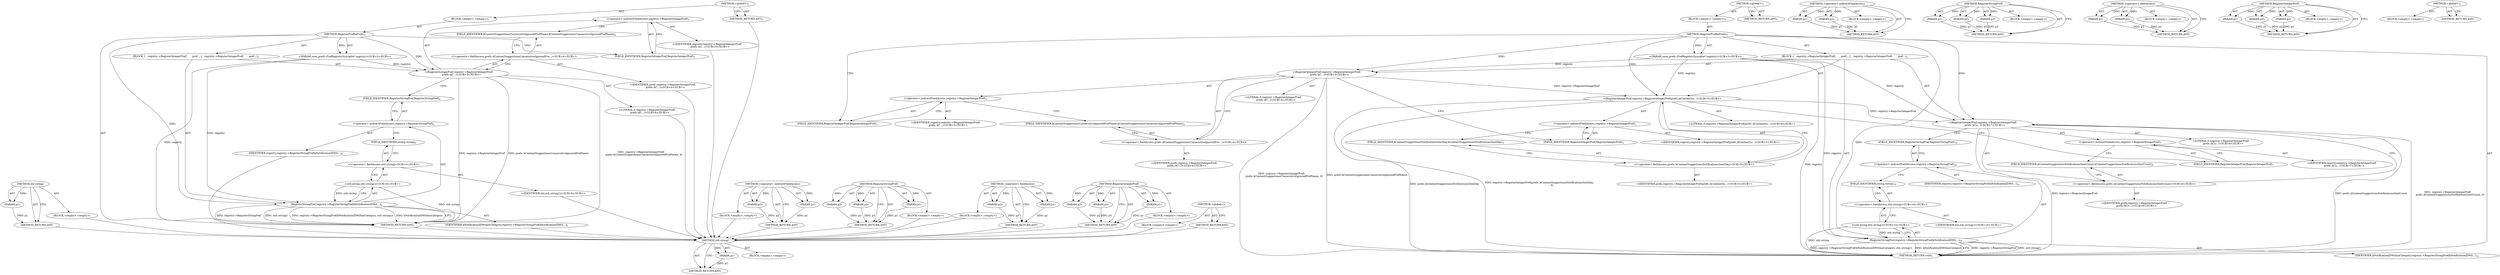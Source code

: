 digraph "&lt;global&gt;" {
vulnerable_69 [label=<(METHOD,std.string)>];
vulnerable_70 [label=<(PARAM,p1)>];
vulnerable_71 [label=<(BLOCK,&lt;empty&gt;,&lt;empty&gt;)>];
vulnerable_72 [label=<(METHOD_RETURN,ANY)>];
vulnerable_6 [label=<(METHOD,&lt;global&gt;)<SUB>1</SUB>>];
vulnerable_7 [label=<(BLOCK,&lt;empty&gt;,&lt;empty&gt;)<SUB>1</SUB>>];
vulnerable_8 [label=<(METHOD,RegisterProfilePrefs)<SUB>1</SUB>>];
vulnerable_9 [label="<(PARAM,user_prefs::PrefRegistrySyncable* registry)<SUB>2</SUB>>"];
vulnerable_10 [label=<(BLOCK,{
   registry-&gt;RegisterIntegerPref(
       pref...,{
   registry-&gt;RegisterIntegerPref(
       pref...)<SUB>2</SUB>>];
vulnerable_11 [label="<(RegisterIntegerPref,registry-&gt;RegisterIntegerPref(
       prefs::kC...)<SUB>3</SUB>>"];
vulnerable_12 [label=<(&lt;operator&gt;.indirectFieldAccess,registry-&gt;RegisterIntegerPref)<SUB>3</SUB>>];
vulnerable_13 [label="<(IDENTIFIER,registry,registry-&gt;RegisterIntegerPref(
       prefs::kC...)<SUB>3</SUB>>"];
vulnerable_14 [label=<(FIELD_IDENTIFIER,RegisterIntegerPref,RegisterIntegerPref)<SUB>3</SUB>>];
vulnerable_15 [label="<(&lt;operator&gt;.fieldAccess,prefs::kContentSuggestionsConsecutiveIgnoredPre...)<SUB>4</SUB>>"];
vulnerable_16 [label="<(IDENTIFIER,prefs,registry-&gt;RegisterIntegerPref(
       prefs::kC...)<SUB>4</SUB>>"];
vulnerable_17 [label=<(FIELD_IDENTIFIER,kContentSuggestionsConsecutiveIgnoredPrefName,kContentSuggestionsConsecutiveIgnoredPrefName)<SUB>4</SUB>>];
vulnerable_18 [label="<(LITERAL,0,registry-&gt;RegisterIntegerPref(
       prefs::kC...)<SUB>4</SUB>>"];
vulnerable_19 [label=<(RegisterStringPref,registry-&gt;RegisterStringPref(kNotificationIDWit...)<SUB>6</SUB>>];
vulnerable_20 [label=<(&lt;operator&gt;.indirectFieldAccess,registry-&gt;RegisterStringPref)<SUB>6</SUB>>];
vulnerable_21 [label=<(IDENTIFIER,registry,registry-&gt;RegisterStringPref(kNotificationIDWit...)<SUB>6</SUB>>];
vulnerable_22 [label=<(FIELD_IDENTIFIER,RegisterStringPref,RegisterStringPref)<SUB>6</SUB>>];
vulnerable_23 [label=<(IDENTIFIER,kNotificationIDWithinCategory,registry-&gt;RegisterStringPref(kNotificationIDWit...)<SUB>6</SUB>>];
vulnerable_24 [label="<(std.string,std::string())<SUB>6</SUB>>"];
vulnerable_25 [label="<(&lt;operator&gt;.fieldAccess,std::string)<SUB>6</SUB>>"];
vulnerable_26 [label="<(IDENTIFIER,std,std::string())<SUB>6</SUB>>"];
vulnerable_27 [label=<(FIELD_IDENTIFIER,string,string)<SUB>6</SUB>>];
vulnerable_28 [label=<(METHOD_RETURN,void)<SUB>1</SUB>>];
vulnerable_30 [label=<(METHOD_RETURN,ANY)<SUB>1</SUB>>];
vulnerable_53 [label=<(METHOD,&lt;operator&gt;.indirectFieldAccess)>];
vulnerable_54 [label=<(PARAM,p1)>];
vulnerable_55 [label=<(PARAM,p2)>];
vulnerable_56 [label=<(BLOCK,&lt;empty&gt;,&lt;empty&gt;)>];
vulnerable_57 [label=<(METHOD_RETURN,ANY)>];
vulnerable_63 [label=<(METHOD,RegisterStringPref)>];
vulnerable_64 [label=<(PARAM,p1)>];
vulnerable_65 [label=<(PARAM,p2)>];
vulnerable_66 [label=<(PARAM,p3)>];
vulnerable_67 [label=<(BLOCK,&lt;empty&gt;,&lt;empty&gt;)>];
vulnerable_68 [label=<(METHOD_RETURN,ANY)>];
vulnerable_58 [label=<(METHOD,&lt;operator&gt;.fieldAccess)>];
vulnerable_59 [label=<(PARAM,p1)>];
vulnerable_60 [label=<(PARAM,p2)>];
vulnerable_61 [label=<(BLOCK,&lt;empty&gt;,&lt;empty&gt;)>];
vulnerable_62 [label=<(METHOD_RETURN,ANY)>];
vulnerable_47 [label=<(METHOD,RegisterIntegerPref)>];
vulnerable_48 [label=<(PARAM,p1)>];
vulnerable_49 [label=<(PARAM,p2)>];
vulnerable_50 [label=<(PARAM,p3)>];
vulnerable_51 [label=<(BLOCK,&lt;empty&gt;,&lt;empty&gt;)>];
vulnerable_52 [label=<(METHOD_RETURN,ANY)>];
vulnerable_41 [label=<(METHOD,&lt;global&gt;)<SUB>1</SUB>>];
vulnerable_42 [label=<(BLOCK,&lt;empty&gt;,&lt;empty&gt;)>];
vulnerable_43 [label=<(METHOD_RETURN,ANY)>];
fixed_85 [label=<(METHOD,std.string)>];
fixed_86 [label=<(PARAM,p1)>];
fixed_87 [label=<(BLOCK,&lt;empty&gt;,&lt;empty&gt;)>];
fixed_88 [label=<(METHOD_RETURN,ANY)>];
fixed_6 [label=<(METHOD,&lt;global&gt;)<SUB>1</SUB>>];
fixed_7 [label=<(BLOCK,&lt;empty&gt;,&lt;empty&gt;)<SUB>1</SUB>>];
fixed_8 [label=<(METHOD,RegisterProfilePrefs)<SUB>1</SUB>>];
fixed_9 [label="<(PARAM,user_prefs::PrefRegistrySyncable* registry)<SUB>2</SUB>>"];
fixed_10 [label=<(BLOCK,{
   registry-&gt;RegisterIntegerPref(
       pref...,{
   registry-&gt;RegisterIntegerPref(
       pref...)<SUB>2</SUB>>];
fixed_11 [label="<(RegisterIntegerPref,registry-&gt;RegisterIntegerPref(
       prefs::kC...)<SUB>3</SUB>>"];
fixed_12 [label=<(&lt;operator&gt;.indirectFieldAccess,registry-&gt;RegisterIntegerPref)<SUB>3</SUB>>];
fixed_13 [label="<(IDENTIFIER,registry,registry-&gt;RegisterIntegerPref(
       prefs::kC...)<SUB>3</SUB>>"];
fixed_14 [label=<(FIELD_IDENTIFIER,RegisterIntegerPref,RegisterIntegerPref)<SUB>3</SUB>>];
fixed_15 [label="<(&lt;operator&gt;.fieldAccess,prefs::kContentSuggestionsConsecutiveIgnoredPre...)<SUB>4</SUB>>"];
fixed_16 [label="<(IDENTIFIER,prefs,registry-&gt;RegisterIntegerPref(
       prefs::kC...)<SUB>4</SUB>>"];
fixed_17 [label=<(FIELD_IDENTIFIER,kContentSuggestionsConsecutiveIgnoredPrefName,kContentSuggestionsConsecutiveIgnoredPrefName)<SUB>4</SUB>>];
fixed_18 [label="<(LITERAL,0,registry-&gt;RegisterIntegerPref(
       prefs::kC...)<SUB>4</SUB>>"];
fixed_19 [label="<(RegisterIntegerPref,registry-&gt;RegisterIntegerPref(prefs::kContentSu...)<SUB>5</SUB>>"];
fixed_20 [label=<(&lt;operator&gt;.indirectFieldAccess,registry-&gt;RegisterIntegerPref)<SUB>5</SUB>>];
fixed_21 [label="<(IDENTIFIER,registry,registry-&gt;RegisterIntegerPref(prefs::kContentSu...)<SUB>5</SUB>>"];
fixed_22 [label=<(FIELD_IDENTIFIER,RegisterIntegerPref,RegisterIntegerPref)<SUB>5</SUB>>];
fixed_23 [label="<(&lt;operator&gt;.fieldAccess,prefs::kContentSuggestionsNotificationsSentDay)<SUB>5</SUB>>"];
fixed_24 [label="<(IDENTIFIER,prefs,registry-&gt;RegisterIntegerPref(prefs::kContentSu...)<SUB>5</SUB>>"];
fixed_25 [label=<(FIELD_IDENTIFIER,kContentSuggestionsNotificationsSentDay,kContentSuggestionsNotificationsSentDay)<SUB>5</SUB>>];
fixed_26 [label="<(LITERAL,0,registry-&gt;RegisterIntegerPref(prefs::kContentSu...)<SUB>6</SUB>>"];
fixed_27 [label="<(RegisterIntegerPref,registry-&gt;RegisterIntegerPref(
      prefs::kCo...)<SUB>7</SUB>>"];
fixed_28 [label=<(&lt;operator&gt;.indirectFieldAccess,registry-&gt;RegisterIntegerPref)<SUB>7</SUB>>];
fixed_29 [label="<(IDENTIFIER,registry,registry-&gt;RegisterIntegerPref(
      prefs::kCo...)<SUB>7</SUB>>"];
fixed_30 [label=<(FIELD_IDENTIFIER,RegisterIntegerPref,RegisterIntegerPref)<SUB>7</SUB>>];
fixed_31 [label="<(&lt;operator&gt;.fieldAccess,prefs::kContentSuggestionsNotificationsSentCount)<SUB>8</SUB>>"];
fixed_32 [label="<(IDENTIFIER,prefs,registry-&gt;RegisterIntegerPref(
      prefs::kCo...)<SUB>8</SUB>>"];
fixed_33 [label=<(FIELD_IDENTIFIER,kContentSuggestionsNotificationsSentCount,kContentSuggestionsNotificationsSentCount)<SUB>8</SUB>>];
fixed_34 [label="<(LITERAL,0,registry-&gt;RegisterIntegerPref(
      prefs::kCo...)<SUB>8</SUB>>"];
fixed_35 [label=<(RegisterStringPref,registry-&gt;RegisterStringPref(kNotificationIDWit...)<SUB>10</SUB>>];
fixed_36 [label=<(&lt;operator&gt;.indirectFieldAccess,registry-&gt;RegisterStringPref)<SUB>10</SUB>>];
fixed_37 [label=<(IDENTIFIER,registry,registry-&gt;RegisterStringPref(kNotificationIDWit...)<SUB>10</SUB>>];
fixed_38 [label=<(FIELD_IDENTIFIER,RegisterStringPref,RegisterStringPref)<SUB>10</SUB>>];
fixed_39 [label=<(IDENTIFIER,kNotificationIDWithinCategory,registry-&gt;RegisterStringPref(kNotificationIDWit...)<SUB>10</SUB>>];
fixed_40 [label="<(std.string,std::string())<SUB>10</SUB>>"];
fixed_41 [label="<(&lt;operator&gt;.fieldAccess,std::string)<SUB>10</SUB>>"];
fixed_42 [label="<(IDENTIFIER,std,std::string())<SUB>10</SUB>>"];
fixed_43 [label=<(FIELD_IDENTIFIER,string,string)<SUB>10</SUB>>];
fixed_44 [label=<(METHOD_RETURN,void)<SUB>1</SUB>>];
fixed_46 [label=<(METHOD_RETURN,ANY)<SUB>1</SUB>>];
fixed_69 [label=<(METHOD,&lt;operator&gt;.indirectFieldAccess)>];
fixed_70 [label=<(PARAM,p1)>];
fixed_71 [label=<(PARAM,p2)>];
fixed_72 [label=<(BLOCK,&lt;empty&gt;,&lt;empty&gt;)>];
fixed_73 [label=<(METHOD_RETURN,ANY)>];
fixed_79 [label=<(METHOD,RegisterStringPref)>];
fixed_80 [label=<(PARAM,p1)>];
fixed_81 [label=<(PARAM,p2)>];
fixed_82 [label=<(PARAM,p3)>];
fixed_83 [label=<(BLOCK,&lt;empty&gt;,&lt;empty&gt;)>];
fixed_84 [label=<(METHOD_RETURN,ANY)>];
fixed_74 [label=<(METHOD,&lt;operator&gt;.fieldAccess)>];
fixed_75 [label=<(PARAM,p1)>];
fixed_76 [label=<(PARAM,p2)>];
fixed_77 [label=<(BLOCK,&lt;empty&gt;,&lt;empty&gt;)>];
fixed_78 [label=<(METHOD_RETURN,ANY)>];
fixed_63 [label=<(METHOD,RegisterIntegerPref)>];
fixed_64 [label=<(PARAM,p1)>];
fixed_65 [label=<(PARAM,p2)>];
fixed_66 [label=<(PARAM,p3)>];
fixed_67 [label=<(BLOCK,&lt;empty&gt;,&lt;empty&gt;)>];
fixed_68 [label=<(METHOD_RETURN,ANY)>];
fixed_57 [label=<(METHOD,&lt;global&gt;)<SUB>1</SUB>>];
fixed_58 [label=<(BLOCK,&lt;empty&gt;,&lt;empty&gt;)>];
fixed_59 [label=<(METHOD_RETURN,ANY)>];
vulnerable_69 -> vulnerable_70  [key=0, label="AST: "];
vulnerable_69 -> vulnerable_70  [key=1, label="DDG: "];
vulnerable_69 -> vulnerable_71  [key=0, label="AST: "];
vulnerable_69 -> vulnerable_72  [key=0, label="AST: "];
vulnerable_69 -> vulnerable_72  [key=1, label="CFG: "];
vulnerable_70 -> vulnerable_72  [key=0, label="DDG: p1"];
vulnerable_71 -> fixed_85  [key=0];
vulnerable_72 -> fixed_85  [key=0];
vulnerable_6 -> vulnerable_7  [key=0, label="AST: "];
vulnerable_6 -> vulnerable_30  [key=0, label="AST: "];
vulnerable_6 -> vulnerable_30  [key=1, label="CFG: "];
vulnerable_7 -> vulnerable_8  [key=0, label="AST: "];
vulnerable_8 -> vulnerable_9  [key=0, label="AST: "];
vulnerable_8 -> vulnerable_9  [key=1, label="DDG: "];
vulnerable_8 -> vulnerable_10  [key=0, label="AST: "];
vulnerable_8 -> vulnerable_28  [key=0, label="AST: "];
vulnerable_8 -> vulnerable_14  [key=0, label="CFG: "];
vulnerable_8 -> vulnerable_11  [key=0, label="DDG: "];
vulnerable_8 -> vulnerable_19  [key=0, label="DDG: "];
vulnerable_9 -> vulnerable_28  [key=0, label="DDG: registry"];
vulnerable_9 -> vulnerable_11  [key=0, label="DDG: registry"];
vulnerable_9 -> vulnerable_19  [key=0, label="DDG: registry"];
vulnerable_10 -> vulnerable_11  [key=0, label="AST: "];
vulnerable_10 -> vulnerable_19  [key=0, label="AST: "];
vulnerable_11 -> vulnerable_12  [key=0, label="AST: "];
vulnerable_11 -> vulnerable_15  [key=0, label="AST: "];
vulnerable_11 -> vulnerable_18  [key=0, label="AST: "];
vulnerable_11 -> vulnerable_22  [key=0, label="CFG: "];
vulnerable_11 -> vulnerable_28  [key=0, label="DDG: registry-&gt;RegisterIntegerPref"];
vulnerable_11 -> vulnerable_28  [key=1, label="DDG: prefs::kContentSuggestionsConsecutiveIgnoredPrefName"];
vulnerable_11 -> vulnerable_28  [key=2, label="DDG: registry-&gt;RegisterIntegerPref(
       prefs::kContentSuggestionsConsecutiveIgnoredPrefName, 0)"];
vulnerable_12 -> vulnerable_13  [key=0, label="AST: "];
vulnerable_12 -> vulnerable_14  [key=0, label="AST: "];
vulnerable_12 -> vulnerable_17  [key=0, label="CFG: "];
vulnerable_13 -> fixed_85  [key=0];
vulnerable_14 -> vulnerable_12  [key=0, label="CFG: "];
vulnerable_15 -> vulnerable_16  [key=0, label="AST: "];
vulnerable_15 -> vulnerable_17  [key=0, label="AST: "];
vulnerable_15 -> vulnerable_11  [key=0, label="CFG: "];
vulnerable_16 -> fixed_85  [key=0];
vulnerable_17 -> vulnerable_15  [key=0, label="CFG: "];
vulnerable_18 -> fixed_85  [key=0];
vulnerable_19 -> vulnerable_20  [key=0, label="AST: "];
vulnerable_19 -> vulnerable_23  [key=0, label="AST: "];
vulnerable_19 -> vulnerable_24  [key=0, label="AST: "];
vulnerable_19 -> vulnerable_28  [key=0, label="CFG: "];
vulnerable_19 -> vulnerable_28  [key=1, label="DDG: registry-&gt;RegisterStringPref"];
vulnerable_19 -> vulnerable_28  [key=2, label="DDG: std::string()"];
vulnerable_19 -> vulnerable_28  [key=3, label="DDG: registry-&gt;RegisterStringPref(kNotificationIDWithinCategory, std::string())"];
vulnerable_19 -> vulnerable_28  [key=4, label="DDG: kNotificationIDWithinCategory"];
vulnerable_20 -> vulnerable_21  [key=0, label="AST: "];
vulnerable_20 -> vulnerable_22  [key=0, label="AST: "];
vulnerable_20 -> vulnerable_27  [key=0, label="CFG: "];
vulnerable_21 -> fixed_85  [key=0];
vulnerable_22 -> vulnerable_20  [key=0, label="CFG: "];
vulnerable_23 -> fixed_85  [key=0];
vulnerable_24 -> vulnerable_25  [key=0, label="AST: "];
vulnerable_24 -> vulnerable_19  [key=0, label="CFG: "];
vulnerable_24 -> vulnerable_19  [key=1, label="DDG: std::string"];
vulnerable_24 -> vulnerable_28  [key=0, label="DDG: std::string"];
vulnerable_25 -> vulnerable_26  [key=0, label="AST: "];
vulnerable_25 -> vulnerable_27  [key=0, label="AST: "];
vulnerable_25 -> vulnerable_24  [key=0, label="CFG: "];
vulnerable_26 -> fixed_85  [key=0];
vulnerable_27 -> vulnerable_25  [key=0, label="CFG: "];
vulnerable_28 -> fixed_85  [key=0];
vulnerable_30 -> fixed_85  [key=0];
vulnerable_53 -> vulnerable_54  [key=0, label="AST: "];
vulnerable_53 -> vulnerable_54  [key=1, label="DDG: "];
vulnerable_53 -> vulnerable_56  [key=0, label="AST: "];
vulnerable_53 -> vulnerable_55  [key=0, label="AST: "];
vulnerable_53 -> vulnerable_55  [key=1, label="DDG: "];
vulnerable_53 -> vulnerable_57  [key=0, label="AST: "];
vulnerable_53 -> vulnerable_57  [key=1, label="CFG: "];
vulnerable_54 -> vulnerable_57  [key=0, label="DDG: p1"];
vulnerable_55 -> vulnerable_57  [key=0, label="DDG: p2"];
vulnerable_56 -> fixed_85  [key=0];
vulnerable_57 -> fixed_85  [key=0];
vulnerable_63 -> vulnerable_64  [key=0, label="AST: "];
vulnerable_63 -> vulnerable_64  [key=1, label="DDG: "];
vulnerable_63 -> vulnerable_67  [key=0, label="AST: "];
vulnerable_63 -> vulnerable_65  [key=0, label="AST: "];
vulnerable_63 -> vulnerable_65  [key=1, label="DDG: "];
vulnerable_63 -> vulnerable_68  [key=0, label="AST: "];
vulnerable_63 -> vulnerable_68  [key=1, label="CFG: "];
vulnerable_63 -> vulnerable_66  [key=0, label="AST: "];
vulnerable_63 -> vulnerable_66  [key=1, label="DDG: "];
vulnerable_64 -> vulnerable_68  [key=0, label="DDG: p1"];
vulnerable_65 -> vulnerable_68  [key=0, label="DDG: p2"];
vulnerable_66 -> vulnerable_68  [key=0, label="DDG: p3"];
vulnerable_67 -> fixed_85  [key=0];
vulnerable_68 -> fixed_85  [key=0];
vulnerable_58 -> vulnerable_59  [key=0, label="AST: "];
vulnerable_58 -> vulnerable_59  [key=1, label="DDG: "];
vulnerable_58 -> vulnerable_61  [key=0, label="AST: "];
vulnerable_58 -> vulnerable_60  [key=0, label="AST: "];
vulnerable_58 -> vulnerable_60  [key=1, label="DDG: "];
vulnerable_58 -> vulnerable_62  [key=0, label="AST: "];
vulnerable_58 -> vulnerable_62  [key=1, label="CFG: "];
vulnerable_59 -> vulnerable_62  [key=0, label="DDG: p1"];
vulnerable_60 -> vulnerable_62  [key=0, label="DDG: p2"];
vulnerable_61 -> fixed_85  [key=0];
vulnerable_62 -> fixed_85  [key=0];
vulnerable_47 -> vulnerable_48  [key=0, label="AST: "];
vulnerable_47 -> vulnerable_48  [key=1, label="DDG: "];
vulnerable_47 -> vulnerable_51  [key=0, label="AST: "];
vulnerable_47 -> vulnerable_49  [key=0, label="AST: "];
vulnerable_47 -> vulnerable_49  [key=1, label="DDG: "];
vulnerable_47 -> vulnerable_52  [key=0, label="AST: "];
vulnerable_47 -> vulnerable_52  [key=1, label="CFG: "];
vulnerable_47 -> vulnerable_50  [key=0, label="AST: "];
vulnerable_47 -> vulnerable_50  [key=1, label="DDG: "];
vulnerable_48 -> vulnerable_52  [key=0, label="DDG: p1"];
vulnerable_49 -> vulnerable_52  [key=0, label="DDG: p2"];
vulnerable_50 -> vulnerable_52  [key=0, label="DDG: p3"];
vulnerable_51 -> fixed_85  [key=0];
vulnerable_52 -> fixed_85  [key=0];
vulnerable_41 -> vulnerable_42  [key=0, label="AST: "];
vulnerable_41 -> vulnerable_43  [key=0, label="AST: "];
vulnerable_41 -> vulnerable_43  [key=1, label="CFG: "];
vulnerable_42 -> fixed_85  [key=0];
vulnerable_43 -> fixed_85  [key=0];
fixed_85 -> fixed_86  [key=0, label="AST: "];
fixed_85 -> fixed_86  [key=1, label="DDG: "];
fixed_85 -> fixed_87  [key=0, label="AST: "];
fixed_85 -> fixed_88  [key=0, label="AST: "];
fixed_85 -> fixed_88  [key=1, label="CFG: "];
fixed_86 -> fixed_88  [key=0, label="DDG: p1"];
fixed_6 -> fixed_7  [key=0, label="AST: "];
fixed_6 -> fixed_46  [key=0, label="AST: "];
fixed_6 -> fixed_46  [key=1, label="CFG: "];
fixed_7 -> fixed_8  [key=0, label="AST: "];
fixed_8 -> fixed_9  [key=0, label="AST: "];
fixed_8 -> fixed_9  [key=1, label="DDG: "];
fixed_8 -> fixed_10  [key=0, label="AST: "];
fixed_8 -> fixed_44  [key=0, label="AST: "];
fixed_8 -> fixed_14  [key=0, label="CFG: "];
fixed_8 -> fixed_11  [key=0, label="DDG: "];
fixed_8 -> fixed_19  [key=0, label="DDG: "];
fixed_8 -> fixed_27  [key=0, label="DDG: "];
fixed_8 -> fixed_35  [key=0, label="DDG: "];
fixed_9 -> fixed_44  [key=0, label="DDG: registry"];
fixed_9 -> fixed_11  [key=0, label="DDG: registry"];
fixed_9 -> fixed_19  [key=0, label="DDG: registry"];
fixed_9 -> fixed_27  [key=0, label="DDG: registry"];
fixed_9 -> fixed_35  [key=0, label="DDG: registry"];
fixed_10 -> fixed_11  [key=0, label="AST: "];
fixed_10 -> fixed_19  [key=0, label="AST: "];
fixed_10 -> fixed_27  [key=0, label="AST: "];
fixed_10 -> fixed_35  [key=0, label="AST: "];
fixed_11 -> fixed_12  [key=0, label="AST: "];
fixed_11 -> fixed_15  [key=0, label="AST: "];
fixed_11 -> fixed_18  [key=0, label="AST: "];
fixed_11 -> fixed_22  [key=0, label="CFG: "];
fixed_11 -> fixed_44  [key=0, label="DDG: prefs::kContentSuggestionsConsecutiveIgnoredPrefName"];
fixed_11 -> fixed_44  [key=1, label="DDG: registry-&gt;RegisterIntegerPref(
       prefs::kContentSuggestionsConsecutiveIgnoredPrefName, 0)"];
fixed_11 -> fixed_19  [key=0, label="DDG: registry-&gt;RegisterIntegerPref"];
fixed_12 -> fixed_13  [key=0, label="AST: "];
fixed_12 -> fixed_14  [key=0, label="AST: "];
fixed_12 -> fixed_17  [key=0, label="CFG: "];
fixed_14 -> fixed_12  [key=0, label="CFG: "];
fixed_15 -> fixed_16  [key=0, label="AST: "];
fixed_15 -> fixed_17  [key=0, label="AST: "];
fixed_15 -> fixed_11  [key=0, label="CFG: "];
fixed_17 -> fixed_15  [key=0, label="CFG: "];
fixed_19 -> fixed_20  [key=0, label="AST: "];
fixed_19 -> fixed_23  [key=0, label="AST: "];
fixed_19 -> fixed_26  [key=0, label="AST: "];
fixed_19 -> fixed_30  [key=0, label="CFG: "];
fixed_19 -> fixed_44  [key=0, label="DDG: prefs::kContentSuggestionsNotificationsSentDay"];
fixed_19 -> fixed_44  [key=1, label="DDG: registry-&gt;RegisterIntegerPref(prefs::kContentSuggestionsNotificationsSentDay,
                                0)"];
fixed_19 -> fixed_27  [key=0, label="DDG: registry-&gt;RegisterIntegerPref"];
fixed_20 -> fixed_21  [key=0, label="AST: "];
fixed_20 -> fixed_22  [key=0, label="AST: "];
fixed_20 -> fixed_25  [key=0, label="CFG: "];
fixed_22 -> fixed_20  [key=0, label="CFG: "];
fixed_23 -> fixed_24  [key=0, label="AST: "];
fixed_23 -> fixed_25  [key=0, label="AST: "];
fixed_23 -> fixed_19  [key=0, label="CFG: "];
fixed_25 -> fixed_23  [key=0, label="CFG: "];
fixed_27 -> fixed_28  [key=0, label="AST: "];
fixed_27 -> fixed_31  [key=0, label="AST: "];
fixed_27 -> fixed_34  [key=0, label="AST: "];
fixed_27 -> fixed_38  [key=0, label="CFG: "];
fixed_27 -> fixed_44  [key=0, label="DDG: registry-&gt;RegisterIntegerPref"];
fixed_27 -> fixed_44  [key=1, label="DDG: prefs::kContentSuggestionsNotificationsSentCount"];
fixed_27 -> fixed_44  [key=2, label="DDG: registry-&gt;RegisterIntegerPref(
      prefs::kContentSuggestionsNotificationsSentCount, 0)"];
fixed_28 -> fixed_29  [key=0, label="AST: "];
fixed_28 -> fixed_30  [key=0, label="AST: "];
fixed_28 -> fixed_33  [key=0, label="CFG: "];
fixed_30 -> fixed_28  [key=0, label="CFG: "];
fixed_31 -> fixed_32  [key=0, label="AST: "];
fixed_31 -> fixed_33  [key=0, label="AST: "];
fixed_31 -> fixed_27  [key=0, label="CFG: "];
fixed_33 -> fixed_31  [key=0, label="CFG: "];
fixed_35 -> fixed_36  [key=0, label="AST: "];
fixed_35 -> fixed_39  [key=0, label="AST: "];
fixed_35 -> fixed_40  [key=0, label="AST: "];
fixed_35 -> fixed_44  [key=0, label="CFG: "];
fixed_35 -> fixed_44  [key=1, label="DDG: registry-&gt;RegisterStringPref"];
fixed_35 -> fixed_44  [key=2, label="DDG: std::string()"];
fixed_35 -> fixed_44  [key=3, label="DDG: registry-&gt;RegisterStringPref(kNotificationIDWithinCategory, std::string())"];
fixed_35 -> fixed_44  [key=4, label="DDG: kNotificationIDWithinCategory"];
fixed_36 -> fixed_37  [key=0, label="AST: "];
fixed_36 -> fixed_38  [key=0, label="AST: "];
fixed_36 -> fixed_43  [key=0, label="CFG: "];
fixed_38 -> fixed_36  [key=0, label="CFG: "];
fixed_40 -> fixed_41  [key=0, label="AST: "];
fixed_40 -> fixed_35  [key=0, label="CFG: "];
fixed_40 -> fixed_35  [key=1, label="DDG: std::string"];
fixed_40 -> fixed_44  [key=0, label="DDG: std::string"];
fixed_41 -> fixed_42  [key=0, label="AST: "];
fixed_41 -> fixed_43  [key=0, label="AST: "];
fixed_41 -> fixed_40  [key=0, label="CFG: "];
fixed_43 -> fixed_41  [key=0, label="CFG: "];
fixed_69 -> fixed_70  [key=0, label="AST: "];
fixed_69 -> fixed_70  [key=1, label="DDG: "];
fixed_69 -> fixed_72  [key=0, label="AST: "];
fixed_69 -> fixed_71  [key=0, label="AST: "];
fixed_69 -> fixed_71  [key=1, label="DDG: "];
fixed_69 -> fixed_73  [key=0, label="AST: "];
fixed_69 -> fixed_73  [key=1, label="CFG: "];
fixed_70 -> fixed_73  [key=0, label="DDG: p1"];
fixed_71 -> fixed_73  [key=0, label="DDG: p2"];
fixed_79 -> fixed_80  [key=0, label="AST: "];
fixed_79 -> fixed_80  [key=1, label="DDG: "];
fixed_79 -> fixed_83  [key=0, label="AST: "];
fixed_79 -> fixed_81  [key=0, label="AST: "];
fixed_79 -> fixed_81  [key=1, label="DDG: "];
fixed_79 -> fixed_84  [key=0, label="AST: "];
fixed_79 -> fixed_84  [key=1, label="CFG: "];
fixed_79 -> fixed_82  [key=0, label="AST: "];
fixed_79 -> fixed_82  [key=1, label="DDG: "];
fixed_80 -> fixed_84  [key=0, label="DDG: p1"];
fixed_81 -> fixed_84  [key=0, label="DDG: p2"];
fixed_82 -> fixed_84  [key=0, label="DDG: p3"];
fixed_74 -> fixed_75  [key=0, label="AST: "];
fixed_74 -> fixed_75  [key=1, label="DDG: "];
fixed_74 -> fixed_77  [key=0, label="AST: "];
fixed_74 -> fixed_76  [key=0, label="AST: "];
fixed_74 -> fixed_76  [key=1, label="DDG: "];
fixed_74 -> fixed_78  [key=0, label="AST: "];
fixed_74 -> fixed_78  [key=1, label="CFG: "];
fixed_75 -> fixed_78  [key=0, label="DDG: p1"];
fixed_76 -> fixed_78  [key=0, label="DDG: p2"];
fixed_63 -> fixed_64  [key=0, label="AST: "];
fixed_63 -> fixed_64  [key=1, label="DDG: "];
fixed_63 -> fixed_67  [key=0, label="AST: "];
fixed_63 -> fixed_65  [key=0, label="AST: "];
fixed_63 -> fixed_65  [key=1, label="DDG: "];
fixed_63 -> fixed_68  [key=0, label="AST: "];
fixed_63 -> fixed_68  [key=1, label="CFG: "];
fixed_63 -> fixed_66  [key=0, label="AST: "];
fixed_63 -> fixed_66  [key=1, label="DDG: "];
fixed_64 -> fixed_68  [key=0, label="DDG: p1"];
fixed_65 -> fixed_68  [key=0, label="DDG: p2"];
fixed_66 -> fixed_68  [key=0, label="DDG: p3"];
fixed_57 -> fixed_58  [key=0, label="AST: "];
fixed_57 -> fixed_59  [key=0, label="AST: "];
fixed_57 -> fixed_59  [key=1, label="CFG: "];
}
